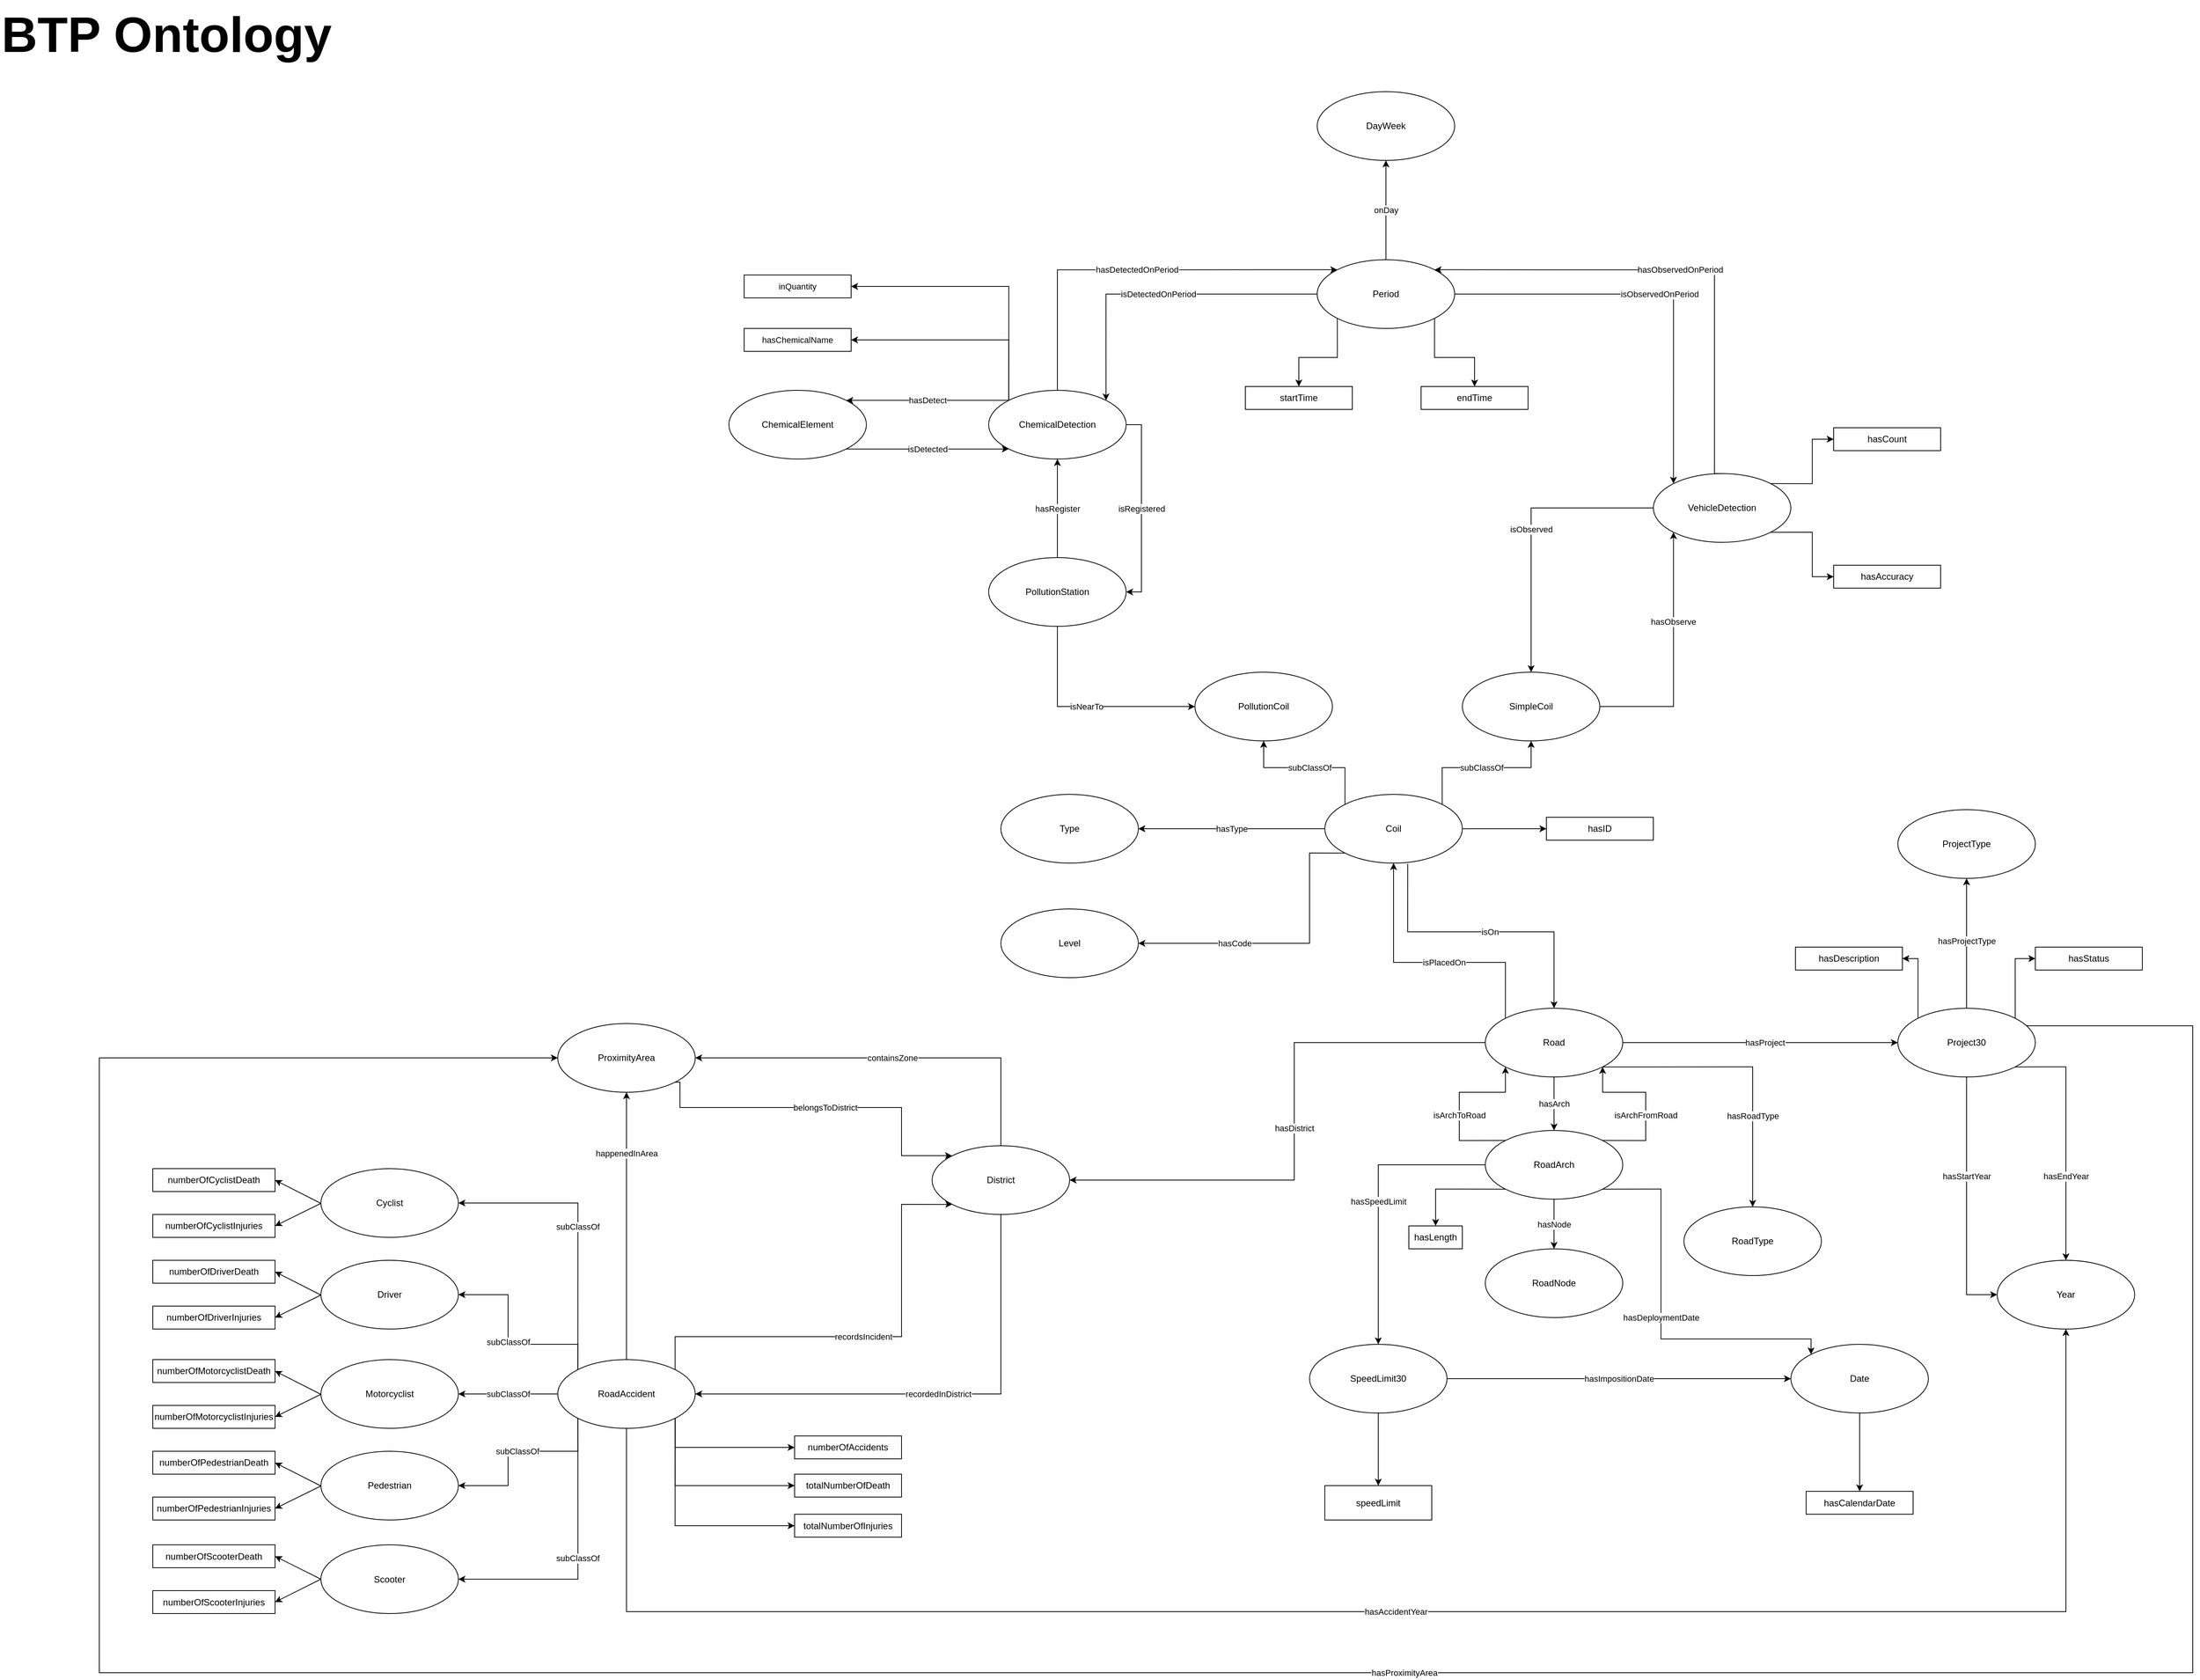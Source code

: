 <mxfile version="24.7.17">
  <diagram id="C5RBs43oDa-KdzZeNtuy" name="Page-1">
    <mxGraphModel dx="2306" dy="1666" grid="1" gridSize="10" guides="1" tooltips="1" connect="1" arrows="1" fold="1" page="1" pageScale="1" pageWidth="827" pageHeight="1169" math="0" shadow="0">
      <root>
        <mxCell id="WIyWlLk6GJQsqaUBKTNV-0" />
        <mxCell id="WIyWlLk6GJQsqaUBKTNV-1" parent="WIyWlLk6GJQsqaUBKTNV-0" />
        <mxCell id="QVhbbQfxDJ9Yx0kp6-2R-3" value="hasArch" style="edgeStyle=orthogonalEdgeStyle;rounded=0;orthogonalLoop=1;jettySize=auto;html=1;" parent="WIyWlLk6GJQsqaUBKTNV-1" source="QVhbbQfxDJ9Yx0kp6-2R-0" target="QVhbbQfxDJ9Yx0kp6-2R-1" edge="1">
          <mxGeometry relative="1" as="geometry" />
        </mxCell>
        <mxCell id="YD-9-609h7HuIPEXH6Xw-1" value="hasDistrict" style="edgeStyle=orthogonalEdgeStyle;rounded=0;orthogonalLoop=1;jettySize=auto;html=1;entryX=1;entryY=0.5;entryDx=0;entryDy=0;" parent="WIyWlLk6GJQsqaUBKTNV-1" source="QVhbbQfxDJ9Yx0kp6-2R-0" target="YD-9-609h7HuIPEXH6Xw-0" edge="1">
          <mxGeometry relative="1" as="geometry">
            <Array as="points">
              <mxPoint x="124" y="265" />
              <mxPoint x="124" y="445" />
            </Array>
          </mxGeometry>
        </mxCell>
        <mxCell id="42lQZNa5xMC4ZWkXNp76-3" value="hasProject" style="edgeStyle=orthogonalEdgeStyle;rounded=0;orthogonalLoop=1;jettySize=auto;html=1;entryX=0;entryY=0.5;entryDx=0;entryDy=0;" parent="WIyWlLk6GJQsqaUBKTNV-1" source="QVhbbQfxDJ9Yx0kp6-2R-0" target="YD-9-609h7HuIPEXH6Xw-2" edge="1">
          <mxGeometry x="0.033" relative="1" as="geometry">
            <Array as="points">
              <mxPoint x="850" y="265" />
              <mxPoint x="850" y="265" />
            </Array>
            <mxPoint as="offset" />
          </mxGeometry>
        </mxCell>
        <mxCell id="QVhbbQfxDJ9Yx0kp6-2R-0" value="Road" style="ellipse;whiteSpace=wrap;html=1;" parent="WIyWlLk6GJQsqaUBKTNV-1" vertex="1">
          <mxGeometry x="374" y="220" width="180" height="90" as="geometry" />
        </mxCell>
        <mxCell id="QVhbbQfxDJ9Yx0kp6-2R-4" value="hasNode" style="edgeStyle=orthogonalEdgeStyle;rounded=0;orthogonalLoop=1;jettySize=auto;html=1;" parent="WIyWlLk6GJQsqaUBKTNV-1" source="QVhbbQfxDJ9Yx0kp6-2R-1" target="QVhbbQfxDJ9Yx0kp6-2R-2" edge="1">
          <mxGeometry relative="1" as="geometry" />
        </mxCell>
        <mxCell id="YD-9-609h7HuIPEXH6Xw-4" value="hasRoadType" style="edgeStyle=orthogonalEdgeStyle;rounded=0;orthogonalLoop=1;jettySize=auto;html=1;exitX=1;exitY=1;exitDx=0;exitDy=0;entryX=0.5;entryY=0;entryDx=0;entryDy=0;" parent="WIyWlLk6GJQsqaUBKTNV-1" source="QVhbbQfxDJ9Yx0kp6-2R-0" target="YD-9-609h7HuIPEXH6Xw-3" edge="1">
          <mxGeometry x="0.367" relative="1" as="geometry">
            <mxPoint y="1" as="offset" />
          </mxGeometry>
        </mxCell>
        <mxCell id="YD-9-609h7HuIPEXH6Xw-35" value="isArchToRoad" style="edgeStyle=orthogonalEdgeStyle;rounded=0;orthogonalLoop=1;jettySize=auto;html=1;exitX=0;exitY=0;exitDx=0;exitDy=0;entryX=0;entryY=1;entryDx=0;entryDy=0;" parent="WIyWlLk6GJQsqaUBKTNV-1" source="QVhbbQfxDJ9Yx0kp6-2R-1" target="QVhbbQfxDJ9Yx0kp6-2R-0" edge="1">
          <mxGeometry x="-0.138" relative="1" as="geometry">
            <Array as="points">
              <mxPoint x="340" y="393" />
              <mxPoint x="340" y="330" />
              <mxPoint x="400" y="330" />
            </Array>
            <mxPoint as="offset" />
          </mxGeometry>
        </mxCell>
        <mxCell id="YD-9-609h7HuIPEXH6Xw-36" value="isArchFromRoad" style="edgeStyle=orthogonalEdgeStyle;rounded=0;orthogonalLoop=1;jettySize=auto;html=1;exitX=1;exitY=0;exitDx=0;exitDy=0;entryX=1;entryY=1;entryDx=0;entryDy=0;" parent="WIyWlLk6GJQsqaUBKTNV-1" source="QVhbbQfxDJ9Yx0kp6-2R-1" target="QVhbbQfxDJ9Yx0kp6-2R-0" edge="1">
          <mxGeometry x="-0.143" relative="1" as="geometry">
            <Array as="points">
              <mxPoint x="584" y="393" />
              <mxPoint x="584" y="330" />
              <mxPoint x="528" y="330" />
            </Array>
            <mxPoint as="offset" />
          </mxGeometry>
        </mxCell>
        <mxCell id="8UH8jQIATSSK5zJPE66o-1" value="hasDeploymentDate" style="edgeStyle=orthogonalEdgeStyle;rounded=0;orthogonalLoop=1;jettySize=auto;html=1;exitX=1;exitY=1;exitDx=0;exitDy=0;entryX=0;entryY=0;entryDx=0;entryDy=0;" parent="WIyWlLk6GJQsqaUBKTNV-1" source="QVhbbQfxDJ9Yx0kp6-2R-1" target="YD-9-609h7HuIPEXH6Xw-22" edge="1">
          <mxGeometry relative="1" as="geometry">
            <Array as="points">
              <mxPoint x="604" y="457" />
              <mxPoint x="604" y="653" />
            </Array>
          </mxGeometry>
        </mxCell>
        <mxCell id="QVhbbQfxDJ9Yx0kp6-2R-1" value="RoadArch" style="ellipse;whiteSpace=wrap;html=1;" parent="WIyWlLk6GJQsqaUBKTNV-1" vertex="1">
          <mxGeometry x="374" y="380" width="180" height="90" as="geometry" />
        </mxCell>
        <mxCell id="QVhbbQfxDJ9Yx0kp6-2R-16" value="" style="edgeStyle=orthogonalEdgeStyle;rounded=0;orthogonalLoop=1;jettySize=auto;html=1;exitX=0;exitY=1;exitDx=0;exitDy=0;entryX=0.5;entryY=0;entryDx=0;entryDy=0;" parent="WIyWlLk6GJQsqaUBKTNV-1" source="QVhbbQfxDJ9Yx0kp6-2R-1" target="QVhbbQfxDJ9Yx0kp6-2R-9" edge="1">
          <mxGeometry relative="1" as="geometry">
            <mxPoint x="264.36" y="440.0" as="sourcePoint" />
          </mxGeometry>
        </mxCell>
        <mxCell id="QVhbbQfxDJ9Yx0kp6-2R-2" value="RoadNode" style="ellipse;whiteSpace=wrap;html=1;" parent="WIyWlLk6GJQsqaUBKTNV-1" vertex="1">
          <mxGeometry x="374" y="535" width="180" height="90" as="geometry" />
        </mxCell>
        <mxCell id="QVhbbQfxDJ9Yx0kp6-2R-9" value="hasLength" style="whiteSpace=wrap;html=1;" parent="WIyWlLk6GJQsqaUBKTNV-1" vertex="1">
          <mxGeometry x="274" y="505.0" width="70" height="30" as="geometry" />
        </mxCell>
        <mxCell id="YD-9-609h7HuIPEXH6Xw-0" value="District" style="ellipse;whiteSpace=wrap;html=1;" parent="WIyWlLk6GJQsqaUBKTNV-1" vertex="1">
          <mxGeometry x="-350" y="400" width="180" height="90" as="geometry" />
        </mxCell>
        <mxCell id="YD-9-609h7HuIPEXH6Xw-11" value="" style="edgeStyle=orthogonalEdgeStyle;rounded=0;orthogonalLoop=1;jettySize=auto;html=1;exitX=0;exitY=0;exitDx=0;exitDy=0;entryX=1;entryY=0.5;entryDx=0;entryDy=0;" parent="WIyWlLk6GJQsqaUBKTNV-1" source="YD-9-609h7HuIPEXH6Xw-2" target="YD-9-609h7HuIPEXH6Xw-10" edge="1">
          <mxGeometry relative="1" as="geometry" />
        </mxCell>
        <mxCell id="YD-9-609h7HuIPEXH6Xw-18" value="hasProximityArea" style="edgeStyle=orthogonalEdgeStyle;rounded=0;orthogonalLoop=1;jettySize=auto;html=1;exitX=1;exitY=0;exitDx=0;exitDy=0;entryX=0;entryY=0.5;entryDx=0;entryDy=0;" parent="WIyWlLk6GJQsqaUBKTNV-1" source="YD-9-609h7HuIPEXH6Xw-2" target="dnGMem7ugePHwDDMQrrP-42" edge="1">
          <mxGeometry x="-0.189" relative="1" as="geometry">
            <mxPoint x="1334" y="320" as="targetPoint" />
            <Array as="points">
              <mxPoint x="1300" y="243" />
              <mxPoint x="1300" y="1090" />
              <mxPoint x="-1440" y="1090" />
              <mxPoint x="-1440" y="285" />
            </Array>
            <mxPoint x="1" as="offset" />
          </mxGeometry>
        </mxCell>
        <mxCell id="YD-9-609h7HuIPEXH6Xw-26" value="hasEndYear" style="edgeStyle=orthogonalEdgeStyle;rounded=0;orthogonalLoop=1;jettySize=auto;html=1;exitX=1;exitY=1;exitDx=0;exitDy=0;entryX=0.5;entryY=0;entryDx=0;entryDy=0;" parent="WIyWlLk6GJQsqaUBKTNV-1" source="YD-9-609h7HuIPEXH6Xw-2" target="42lQZNa5xMC4ZWkXNp76-2" edge="1">
          <mxGeometry x="0.312" relative="1" as="geometry">
            <Array as="points">
              <mxPoint x="1134" y="297" />
            </Array>
            <mxPoint as="offset" />
          </mxGeometry>
        </mxCell>
        <mxCell id="8UH8jQIATSSK5zJPE66o-0" style="edgeStyle=orthogonalEdgeStyle;rounded=0;orthogonalLoop=1;jettySize=auto;html=1;exitX=1;exitY=0;exitDx=0;exitDy=0;entryX=0;entryY=0.5;entryDx=0;entryDy=0;" parent="WIyWlLk6GJQsqaUBKTNV-1" source="YD-9-609h7HuIPEXH6Xw-2" target="YD-9-609h7HuIPEXH6Xw-19" edge="1">
          <mxGeometry relative="1" as="geometry" />
        </mxCell>
        <mxCell id="YD-9-609h7HuIPEXH6Xw-2" value="Project30" style="ellipse;whiteSpace=wrap;html=1;" parent="WIyWlLk6GJQsqaUBKTNV-1" vertex="1">
          <mxGeometry x="914" y="220" width="180" height="90" as="geometry" />
        </mxCell>
        <mxCell id="YD-9-609h7HuIPEXH6Xw-3" value="RoadType" style="ellipse;whiteSpace=wrap;html=1;" parent="WIyWlLk6GJQsqaUBKTNV-1" vertex="1">
          <mxGeometry x="634" y="480" width="180" height="90" as="geometry" />
        </mxCell>
        <mxCell id="YD-9-609h7HuIPEXH6Xw-8" value="ProjectType" style="ellipse;whiteSpace=wrap;html=1;" parent="WIyWlLk6GJQsqaUBKTNV-1" vertex="1">
          <mxGeometry x="914" y="-40" width="180" height="90" as="geometry" />
        </mxCell>
        <mxCell id="YD-9-609h7HuIPEXH6Xw-10" value="hasDescription" style="whiteSpace=wrap;html=1;" parent="WIyWlLk6GJQsqaUBKTNV-1" vertex="1">
          <mxGeometry x="780" y="140" width="140" height="30" as="geometry" />
        </mxCell>
        <mxCell id="YD-9-609h7HuIPEXH6Xw-19" value="hasStatus" style="whiteSpace=wrap;html=1;" parent="WIyWlLk6GJQsqaUBKTNV-1" vertex="1">
          <mxGeometry x="1094" y="140" width="140" height="30" as="geometry" />
        </mxCell>
        <mxCell id="42lQZNa5xMC4ZWkXNp76-1" style="edgeStyle=orthogonalEdgeStyle;rounded=0;orthogonalLoop=1;jettySize=auto;html=1;entryX=0.5;entryY=0;entryDx=0;entryDy=0;" parent="WIyWlLk6GJQsqaUBKTNV-1" source="YD-9-609h7HuIPEXH6Xw-22" target="42lQZNa5xMC4ZWkXNp76-0" edge="1">
          <mxGeometry relative="1" as="geometry" />
        </mxCell>
        <mxCell id="YD-9-609h7HuIPEXH6Xw-22" value="Date" style="ellipse;whiteSpace=wrap;html=1;" parent="WIyWlLk6GJQsqaUBKTNV-1" vertex="1">
          <mxGeometry x="774" y="660" width="180" height="90" as="geometry" />
        </mxCell>
        <mxCell id="YD-9-609h7HuIPEXH6Xw-24" value="hasStartYear" style="edgeStyle=orthogonalEdgeStyle;rounded=0;orthogonalLoop=1;jettySize=auto;html=1;exitX=0.5;exitY=1;exitDx=0;exitDy=0;entryX=0;entryY=0.5;entryDx=0;entryDy=0;" parent="WIyWlLk6GJQsqaUBKTNV-1" source="YD-9-609h7HuIPEXH6Xw-2" target="42lQZNa5xMC4ZWkXNp76-2" edge="1">
          <mxGeometry x="-0.2" relative="1" as="geometry">
            <mxPoint as="offset" />
          </mxGeometry>
        </mxCell>
        <mxCell id="YD-9-609h7HuIPEXH6Xw-43" value="hasImpositionDate" style="edgeStyle=orthogonalEdgeStyle;rounded=0;orthogonalLoop=1;jettySize=auto;html=1;" parent="WIyWlLk6GJQsqaUBKTNV-1" source="YD-9-609h7HuIPEXH6Xw-41" target="YD-9-609h7HuIPEXH6Xw-22" edge="1">
          <mxGeometry relative="1" as="geometry" />
        </mxCell>
        <mxCell id="YD-9-609h7HuIPEXH6Xw-45" value="" style="edgeStyle=orthogonalEdgeStyle;rounded=0;orthogonalLoop=1;jettySize=auto;html=1;" parent="WIyWlLk6GJQsqaUBKTNV-1" source="YD-9-609h7HuIPEXH6Xw-41" target="YD-9-609h7HuIPEXH6Xw-44" edge="1">
          <mxGeometry relative="1" as="geometry" />
        </mxCell>
        <mxCell id="YD-9-609h7HuIPEXH6Xw-41" value="SpeedLimit30" style="ellipse;whiteSpace=wrap;html=1;" parent="WIyWlLk6GJQsqaUBKTNV-1" vertex="1">
          <mxGeometry x="144" y="660" width="180" height="90" as="geometry" />
        </mxCell>
        <mxCell id="YD-9-609h7HuIPEXH6Xw-42" value="hasSpeedLimit" style="edgeStyle=orthogonalEdgeStyle;rounded=0;orthogonalLoop=1;jettySize=auto;html=1;entryX=0.5;entryY=0;entryDx=0;entryDy=0;" parent="WIyWlLk6GJQsqaUBKTNV-1" source="QVhbbQfxDJ9Yx0kp6-2R-1" target="YD-9-609h7HuIPEXH6Xw-41" edge="1">
          <mxGeometry relative="1" as="geometry" />
        </mxCell>
        <mxCell id="YD-9-609h7HuIPEXH6Xw-44" value="speedLimit" style="whiteSpace=wrap;html=1;" parent="WIyWlLk6GJQsqaUBKTNV-1" vertex="1">
          <mxGeometry x="164" y="845" width="140" height="45" as="geometry" />
        </mxCell>
        <mxCell id="42lQZNa5xMC4ZWkXNp76-0" value="hasCalendarDate" style="whiteSpace=wrap;html=1;" parent="WIyWlLk6GJQsqaUBKTNV-1" vertex="1">
          <mxGeometry x="794" y="852.5" width="140" height="30" as="geometry" />
        </mxCell>
        <mxCell id="42lQZNa5xMC4ZWkXNp76-2" value="Year" style="ellipse;whiteSpace=wrap;html=1;" parent="WIyWlLk6GJQsqaUBKTNV-1" vertex="1">
          <mxGeometry x="1044" y="550" width="180" height="90" as="geometry" />
        </mxCell>
        <mxCell id="dnGMem7ugePHwDDMQrrP-1" value="Coil" style="ellipse;whiteSpace=wrap;html=1;" parent="WIyWlLk6GJQsqaUBKTNV-1" vertex="1">
          <mxGeometry x="164" y="-60" width="180" height="90" as="geometry" />
        </mxCell>
        <mxCell id="dnGMem7ugePHwDDMQrrP-3" value="hasID" style="whiteSpace=wrap;html=1;" parent="WIyWlLk6GJQsqaUBKTNV-1" vertex="1">
          <mxGeometry x="454" y="-30" width="140" height="30" as="geometry" />
        </mxCell>
        <mxCell id="dnGMem7ugePHwDDMQrrP-4" value="Level" style="ellipse;whiteSpace=wrap;html=1;" parent="WIyWlLk6GJQsqaUBKTNV-1" vertex="1">
          <mxGeometry x="-260" y="90" width="180" height="90" as="geometry" />
        </mxCell>
        <mxCell id="dnGMem7ugePHwDDMQrrP-5" value="Type" style="ellipse;whiteSpace=wrap;html=1;" parent="WIyWlLk6GJQsqaUBKTNV-1" vertex="1">
          <mxGeometry x="-260" y="-60" width="180" height="90" as="geometry" />
        </mxCell>
        <mxCell id="dnGMem7ugePHwDDMQrrP-6" value="hasCode" style="edgeStyle=orthogonalEdgeStyle;rounded=0;orthogonalLoop=1;jettySize=auto;html=1;exitX=0;exitY=1;exitDx=0;exitDy=0;entryX=1;entryY=0.5;entryDx=0;entryDy=0;" parent="WIyWlLk6GJQsqaUBKTNV-1" source="dnGMem7ugePHwDDMQrrP-1" target="dnGMem7ugePHwDDMQrrP-4" edge="1">
          <mxGeometry x="0.352" relative="1" as="geometry">
            <mxPoint x="424" y="120" as="sourcePoint" />
            <mxPoint x="174" y="210" as="targetPoint" />
            <Array as="points">
              <mxPoint x="144" y="17" />
              <mxPoint x="144" y="135" />
            </Array>
            <mxPoint as="offset" />
          </mxGeometry>
        </mxCell>
        <mxCell id="dnGMem7ugePHwDDMQrrP-7" value="hasType" style="edgeStyle=orthogonalEdgeStyle;rounded=0;orthogonalLoop=1;jettySize=auto;html=1;entryX=1;entryY=0.5;entryDx=0;entryDy=0;exitX=0;exitY=0.5;exitDx=0;exitDy=0;" parent="WIyWlLk6GJQsqaUBKTNV-1" source="dnGMem7ugePHwDDMQrrP-1" target="dnGMem7ugePHwDDMQrrP-5" edge="1">
          <mxGeometry relative="1" as="geometry">
            <mxPoint x="454" y="-140" as="sourcePoint" />
            <mxPoint x="204" y="-50" as="targetPoint" />
          </mxGeometry>
        </mxCell>
        <mxCell id="dnGMem7ugePHwDDMQrrP-10" value="isPlacedOn" style="edgeStyle=orthogonalEdgeStyle;rounded=0;orthogonalLoop=1;jettySize=auto;html=1;exitX=0;exitY=0;exitDx=0;exitDy=0;entryX=0.5;entryY=1;entryDx=0;entryDy=0;" parent="WIyWlLk6GJQsqaUBKTNV-1" source="QVhbbQfxDJ9Yx0kp6-2R-0" target="dnGMem7ugePHwDDMQrrP-1" edge="1">
          <mxGeometry x="-0.122" relative="1" as="geometry">
            <mxPoint x="344" y="160" as="sourcePoint" />
            <mxPoint x="94" y="250" as="targetPoint" />
            <Array as="points">
              <mxPoint x="400" y="160" />
              <mxPoint x="254" y="160" />
            </Array>
            <mxPoint as="offset" />
          </mxGeometry>
        </mxCell>
        <mxCell id="dnGMem7ugePHwDDMQrrP-11" value="isOn" style="edgeStyle=orthogonalEdgeStyle;rounded=0;orthogonalLoop=1;jettySize=auto;html=1;exitX=0.603;exitY=1.011;exitDx=0;exitDy=0;exitPerimeter=0;entryX=0.5;entryY=0;entryDx=0;entryDy=0;" parent="WIyWlLk6GJQsqaUBKTNV-1" source="dnGMem7ugePHwDDMQrrP-1" target="QVhbbQfxDJ9Yx0kp6-2R-0" edge="1">
          <mxGeometry x="0.033" relative="1" as="geometry">
            <mxPoint x="593" y="110" as="sourcePoint" />
            <mxPoint x="374" y="180" as="targetPoint" />
            <Array as="points">
              <mxPoint x="273" y="120" />
              <mxPoint x="464" y="120" />
            </Array>
            <mxPoint as="offset" />
          </mxGeometry>
        </mxCell>
        <mxCell id="dnGMem7ugePHwDDMQrrP-12" value="PollutionCoil" style="ellipse;whiteSpace=wrap;html=1;" parent="WIyWlLk6GJQsqaUBKTNV-1" vertex="1">
          <mxGeometry x="-6" y="-220" width="180" height="90" as="geometry" />
        </mxCell>
        <mxCell id="dnGMem7ugePHwDDMQrrP-13" value="SimpleCoil" style="ellipse;whiteSpace=wrap;html=1;" parent="WIyWlLk6GJQsqaUBKTNV-1" vertex="1">
          <mxGeometry x="344" y="-220" width="180" height="90" as="geometry" />
        </mxCell>
        <mxCell id="dnGMem7ugePHwDDMQrrP-14" value="PollutionStation" style="ellipse;whiteSpace=wrap;html=1;" parent="WIyWlLk6GJQsqaUBKTNV-1" vertex="1">
          <mxGeometry x="-276" y="-370" width="180" height="90" as="geometry" />
        </mxCell>
        <mxCell id="dnGMem7ugePHwDDMQrrP-15" value="VehicleDetection" style="ellipse;whiteSpace=wrap;html=1;" parent="WIyWlLk6GJQsqaUBKTNV-1" vertex="1">
          <mxGeometry x="594" y="-480" width="180" height="90" as="geometry" />
        </mxCell>
        <mxCell id="dnGMem7ugePHwDDMQrrP-16" value="Period" style="ellipse;whiteSpace=wrap;html=1;" parent="WIyWlLk6GJQsqaUBKTNV-1" vertex="1">
          <mxGeometry x="154" y="-760" width="180" height="90" as="geometry" />
        </mxCell>
        <mxCell id="dnGMem7ugePHwDDMQrrP-17" value="ChemicalDetection" style="ellipse;whiteSpace=wrap;html=1;" parent="WIyWlLk6GJQsqaUBKTNV-1" vertex="1">
          <mxGeometry x="-276" y="-589" width="180" height="90" as="geometry" />
        </mxCell>
        <mxCell id="dnGMem7ugePHwDDMQrrP-18" value="subClassOf" style="edgeStyle=orthogonalEdgeStyle;rounded=0;orthogonalLoop=1;jettySize=auto;html=1;exitX=0;exitY=0;exitDx=0;exitDy=0;entryX=0.5;entryY=1;entryDx=0;entryDy=0;" parent="WIyWlLk6GJQsqaUBKTNV-1" source="dnGMem7ugePHwDDMQrrP-1" target="dnGMem7ugePHwDDMQrrP-12" edge="1">
          <mxGeometry relative="1" as="geometry">
            <mxPoint x="107" y="23" as="sourcePoint" />
            <mxPoint x="-39" y="-180" as="targetPoint" />
          </mxGeometry>
        </mxCell>
        <mxCell id="dnGMem7ugePHwDDMQrrP-19" value="subClassOf" style="edgeStyle=orthogonalEdgeStyle;rounded=0;orthogonalLoop=1;jettySize=auto;html=1;exitX=1;exitY=0;exitDx=0;exitDy=0;entryX=0.5;entryY=1;entryDx=0;entryDy=0;" parent="WIyWlLk6GJQsqaUBKTNV-1" source="dnGMem7ugePHwDDMQrrP-1" target="dnGMem7ugePHwDDMQrrP-13" edge="1">
          <mxGeometry relative="1" as="geometry">
            <mxPoint x="344" y="-117" as="sourcePoint" />
            <mxPoint x="238" y="-200" as="targetPoint" />
          </mxGeometry>
        </mxCell>
        <mxCell id="dnGMem7ugePHwDDMQrrP-20" value="isNearTo" style="edgeStyle=orthogonalEdgeStyle;rounded=0;orthogonalLoop=1;jettySize=auto;html=1;exitX=0.5;exitY=1;exitDx=0;exitDy=0;entryX=0;entryY=0.5;entryDx=0;entryDy=0;" parent="WIyWlLk6GJQsqaUBKTNV-1" source="dnGMem7ugePHwDDMQrrP-14" target="dnGMem7ugePHwDDMQrrP-12" edge="1">
          <mxGeometry relative="1" as="geometry">
            <mxPoint x="-110" y="-147" as="sourcePoint" />
            <mxPoint x="-216" y="-230" as="targetPoint" />
          </mxGeometry>
        </mxCell>
        <mxCell id="dnGMem7ugePHwDDMQrrP-21" value="hasRegister" style="edgeStyle=orthogonalEdgeStyle;rounded=0;orthogonalLoop=1;jettySize=auto;html=1;exitX=0.5;exitY=0;exitDx=0;exitDy=0;entryX=0.5;entryY=1;entryDx=0;entryDy=0;" parent="WIyWlLk6GJQsqaUBKTNV-1" source="dnGMem7ugePHwDDMQrrP-14" target="dnGMem7ugePHwDDMQrrP-17" edge="1">
          <mxGeometry relative="1" as="geometry">
            <mxPoint x="40" y="-390.48" as="sourcePoint" />
            <mxPoint x="-66" y="-473.48" as="targetPoint" />
          </mxGeometry>
        </mxCell>
        <mxCell id="dnGMem7ugePHwDDMQrrP-22" value="isRegistered" style="edgeStyle=orthogonalEdgeStyle;rounded=0;orthogonalLoop=1;jettySize=auto;html=1;exitX=1;exitY=0.5;exitDx=0;exitDy=0;entryX=1;entryY=0.5;entryDx=0;entryDy=0;" parent="WIyWlLk6GJQsqaUBKTNV-1" source="dnGMem7ugePHwDDMQrrP-17" target="dnGMem7ugePHwDDMQrrP-14" edge="1">
          <mxGeometry relative="1" as="geometry">
            <mxPoint x="50" y="-416" as="sourcePoint" />
            <mxPoint x="-56" y="-499" as="targetPoint" />
          </mxGeometry>
        </mxCell>
        <mxCell id="dnGMem7ugePHwDDMQrrP-23" value="ChemicalElement" style="ellipse;whiteSpace=wrap;html=1;" parent="WIyWlLk6GJQsqaUBKTNV-1" vertex="1">
          <mxGeometry x="-616" y="-589" width="180" height="90" as="geometry" />
        </mxCell>
        <mxCell id="dnGMem7ugePHwDDMQrrP-24" value="DayWeek" style="ellipse;whiteSpace=wrap;html=1;" parent="WIyWlLk6GJQsqaUBKTNV-1" vertex="1">
          <mxGeometry x="154" y="-980" width="180" height="90" as="geometry" />
        </mxCell>
        <mxCell id="dnGMem7ugePHwDDMQrrP-25" value="onDay" style="edgeStyle=orthogonalEdgeStyle;rounded=0;orthogonalLoop=1;jettySize=auto;html=1;exitX=0.5;exitY=0;exitDx=0;exitDy=0;entryX=0.5;entryY=1;entryDx=0;entryDy=0;" parent="WIyWlLk6GJQsqaUBKTNV-1" source="dnGMem7ugePHwDDMQrrP-16" target="dnGMem7ugePHwDDMQrrP-24" edge="1">
          <mxGeometry relative="1" as="geometry">
            <mxPoint x="434" y="-810" as="sourcePoint" />
            <mxPoint x="434" y="-965" as="targetPoint" />
          </mxGeometry>
        </mxCell>
        <mxCell id="dnGMem7ugePHwDDMQrrP-26" value="hasDetect" style="edgeStyle=orthogonalEdgeStyle;rounded=0;orthogonalLoop=1;jettySize=auto;html=1;exitX=0;exitY=0;exitDx=0;exitDy=0;entryX=1;entryY=0;entryDx=0;entryDy=0;" parent="WIyWlLk6GJQsqaUBKTNV-1" source="dnGMem7ugePHwDDMQrrP-17" target="dnGMem7ugePHwDDMQrrP-23" edge="1">
          <mxGeometry relative="1" as="geometry">
            <mxPoint x="-216" y="-710" as="sourcePoint" />
            <mxPoint x="-216" y="-865" as="targetPoint" />
          </mxGeometry>
        </mxCell>
        <mxCell id="dnGMem7ugePHwDDMQrrP-27" value="isDetected" style="edgeStyle=orthogonalEdgeStyle;rounded=0;orthogonalLoop=1;jettySize=auto;html=1;exitX=1;exitY=1;exitDx=0;exitDy=0;entryX=0;entryY=1;entryDx=0;entryDy=0;" parent="WIyWlLk6GJQsqaUBKTNV-1" source="dnGMem7ugePHwDDMQrrP-23" target="dnGMem7ugePHwDDMQrrP-17" edge="1">
          <mxGeometry relative="1" as="geometry">
            <mxPoint x="-356" y="-480" as="sourcePoint" />
            <mxPoint x="-356" y="-635" as="targetPoint" />
          </mxGeometry>
        </mxCell>
        <mxCell id="dnGMem7ugePHwDDMQrrP-28" value="hasDetectedOnPeriod" style="edgeStyle=orthogonalEdgeStyle;rounded=0;orthogonalLoop=1;jettySize=auto;html=1;exitX=0.5;exitY=0;exitDx=0;exitDy=0;entryX=0;entryY=0;entryDx=0;entryDy=0;" parent="WIyWlLk6GJQsqaUBKTNV-1" source="dnGMem7ugePHwDDMQrrP-17" target="dnGMem7ugePHwDDMQrrP-16" edge="1">
          <mxGeometry relative="1" as="geometry">
            <mxPoint x="-66" y="-625" as="sourcePoint" />
            <mxPoint x="-66" y="-780" as="targetPoint" />
            <Array as="points">
              <mxPoint x="-186" y="-747" />
            </Array>
          </mxGeometry>
        </mxCell>
        <mxCell id="dnGMem7ugePHwDDMQrrP-29" value="isDetectedOnPeriod" style="edgeStyle=orthogonalEdgeStyle;rounded=0;orthogonalLoop=1;jettySize=auto;html=1;exitX=0;exitY=0.5;exitDx=0;exitDy=0;entryX=1;entryY=0;entryDx=0;entryDy=0;" parent="WIyWlLk6GJQsqaUBKTNV-1" source="dnGMem7ugePHwDDMQrrP-16" target="dnGMem7ugePHwDDMQrrP-17" edge="1">
          <mxGeometry relative="1" as="geometry">
            <mxPoint x="-6" y="-660" as="sourcePoint" />
            <mxPoint x="-6" y="-815" as="targetPoint" />
          </mxGeometry>
        </mxCell>
        <mxCell id="dnGMem7ugePHwDDMQrrP-30" value="hasObservedOnPeriod" style="edgeStyle=orthogonalEdgeStyle;rounded=0;orthogonalLoop=1;jettySize=auto;html=1;exitX=0.5;exitY=0;exitDx=0;exitDy=0;entryX=1;entryY=0;entryDx=0;entryDy=0;" parent="WIyWlLk6GJQsqaUBKTNV-1" source="dnGMem7ugePHwDDMQrrP-15" target="dnGMem7ugePHwDDMQrrP-16" edge="1">
          <mxGeometry relative="1" as="geometry">
            <mxPoint x="674" y="-525" as="sourcePoint" />
            <mxPoint x="674" y="-680" as="targetPoint" />
            <Array as="points">
              <mxPoint x="674" y="-747" />
            </Array>
          </mxGeometry>
        </mxCell>
        <mxCell id="dnGMem7ugePHwDDMQrrP-31" value="isObservedOnPeriod" style="edgeStyle=orthogonalEdgeStyle;rounded=0;orthogonalLoop=1;jettySize=auto;html=1;exitX=1;exitY=0.5;exitDx=0;exitDy=0;entryX=0;entryY=0;entryDx=0;entryDy=0;" parent="WIyWlLk6GJQsqaUBKTNV-1" source="dnGMem7ugePHwDDMQrrP-16" target="dnGMem7ugePHwDDMQrrP-15" edge="1">
          <mxGeometry relative="1" as="geometry">
            <mxPoint x="474" y="-600" as="sourcePoint" />
            <mxPoint x="474" y="-755" as="targetPoint" />
          </mxGeometry>
        </mxCell>
        <mxCell id="dnGMem7ugePHwDDMQrrP-32" value="hasObserve" style="edgeStyle=orthogonalEdgeStyle;rounded=0;orthogonalLoop=1;jettySize=auto;html=1;exitX=1;exitY=0.5;exitDx=0;exitDy=0;entryX=0;entryY=1;entryDx=0;entryDy=0;" parent="WIyWlLk6GJQsqaUBKTNV-1" source="dnGMem7ugePHwDDMQrrP-13" target="dnGMem7ugePHwDDMQrrP-15" edge="1">
          <mxGeometry x="0.279" relative="1" as="geometry">
            <mxPoint x="534" y="-280" as="sourcePoint" />
            <mxPoint x="534" y="-435" as="targetPoint" />
            <mxPoint as="offset" />
          </mxGeometry>
        </mxCell>
        <mxCell id="dnGMem7ugePHwDDMQrrP-33" value="isObserved" style="edgeStyle=orthogonalEdgeStyle;rounded=0;orthogonalLoop=1;jettySize=auto;html=1;exitX=0;exitY=0.5;exitDx=0;exitDy=0;entryX=0.5;entryY=0;entryDx=0;entryDy=0;" parent="WIyWlLk6GJQsqaUBKTNV-1" source="dnGMem7ugePHwDDMQrrP-15" target="dnGMem7ugePHwDDMQrrP-13" edge="1">
          <mxGeometry relative="1" as="geometry">
            <mxPoint x="484" y="-370" as="sourcePoint" />
            <mxPoint x="484" y="-525" as="targetPoint" />
          </mxGeometry>
        </mxCell>
        <mxCell id="dnGMem7ugePHwDDMQrrP-34" value="hasAccuracy" style="whiteSpace=wrap;html=1;" parent="WIyWlLk6GJQsqaUBKTNV-1" vertex="1">
          <mxGeometry x="830" y="-360" width="140" height="30" as="geometry" />
        </mxCell>
        <mxCell id="dnGMem7ugePHwDDMQrrP-35" value="hasCount" style="whiteSpace=wrap;html=1;" parent="WIyWlLk6GJQsqaUBKTNV-1" vertex="1">
          <mxGeometry x="830" y="-540" width="140" height="30" as="geometry" />
        </mxCell>
        <mxCell id="dnGMem7ugePHwDDMQrrP-38" value="startTime" style="whiteSpace=wrap;html=1;" parent="WIyWlLk6GJQsqaUBKTNV-1" vertex="1">
          <mxGeometry x="60" y="-594" width="140" height="30" as="geometry" />
        </mxCell>
        <mxCell id="dnGMem7ugePHwDDMQrrP-39" value="endTime" style="whiteSpace=wrap;html=1;" parent="WIyWlLk6GJQsqaUBKTNV-1" vertex="1">
          <mxGeometry x="290" y="-594" width="140" height="30" as="geometry" />
        </mxCell>
        <mxCell id="dnGMem7ugePHwDDMQrrP-42" value="ProximityArea" style="ellipse;whiteSpace=wrap;html=1;" parent="WIyWlLk6GJQsqaUBKTNV-1" vertex="1">
          <mxGeometry x="-840" y="240" width="180" height="90" as="geometry" />
        </mxCell>
        <mxCell id="dnGMem7ugePHwDDMQrrP-43" value="RoadAccident" style="ellipse;whiteSpace=wrap;html=1;" parent="WIyWlLk6GJQsqaUBKTNV-1" vertex="1">
          <mxGeometry x="-840" y="680" width="180" height="90" as="geometry" />
        </mxCell>
        <mxCell id="dnGMem7ugePHwDDMQrrP-44" value="Driver" style="ellipse;whiteSpace=wrap;html=1;" parent="WIyWlLk6GJQsqaUBKTNV-1" vertex="1">
          <mxGeometry x="-1150" y="550" width="180" height="90" as="geometry" />
        </mxCell>
        <mxCell id="dnGMem7ugePHwDDMQrrP-45" value="Motorcyclist" style="ellipse;whiteSpace=wrap;html=1;" parent="WIyWlLk6GJQsqaUBKTNV-1" vertex="1">
          <mxGeometry x="-1150" y="680" width="180" height="90" as="geometry" />
        </mxCell>
        <mxCell id="dnGMem7ugePHwDDMQrrP-46" value="Pedestrian" style="ellipse;whiteSpace=wrap;html=1;" parent="WIyWlLk6GJQsqaUBKTNV-1" vertex="1">
          <mxGeometry x="-1150" y="800" width="180" height="90" as="geometry" />
        </mxCell>
        <mxCell id="dnGMem7ugePHwDDMQrrP-47" value="Scooter" style="ellipse;whiteSpace=wrap;html=1;" parent="WIyWlLk6GJQsqaUBKTNV-1" vertex="1">
          <mxGeometry x="-1150" y="922.5" width="180" height="90" as="geometry" />
        </mxCell>
        <mxCell id="dnGMem7ugePHwDDMQrrP-48" value="Cyclist" style="ellipse;whiteSpace=wrap;html=1;" parent="WIyWlLk6GJQsqaUBKTNV-1" vertex="1">
          <mxGeometry x="-1150" y="430" width="180" height="90" as="geometry" />
        </mxCell>
        <mxCell id="SAhxeZTdPmEhW_cUlzkI-0" value="subClassOf" style="edgeStyle=orthogonalEdgeStyle;rounded=0;orthogonalLoop=1;jettySize=auto;html=1;exitX=0;exitY=0;exitDx=0;exitDy=0;entryX=1;entryY=0.5;entryDx=0;entryDy=0;" parent="WIyWlLk6GJQsqaUBKTNV-1" source="dnGMem7ugePHwDDMQrrP-43" target="dnGMem7ugePHwDDMQrrP-48" edge="1">
          <mxGeometry relative="1" as="geometry">
            <mxPoint x="-830" y="530" as="sourcePoint" />
            <mxPoint x="-936" y="447" as="targetPoint" />
            <Array as="points">
              <mxPoint x="-814" y="475" />
            </Array>
          </mxGeometry>
        </mxCell>
        <mxCell id="SAhxeZTdPmEhW_cUlzkI-1" value="subClassOf" style="edgeStyle=orthogonalEdgeStyle;rounded=0;orthogonalLoop=1;jettySize=auto;html=1;exitX=0;exitY=0;exitDx=0;exitDy=0;entryX=1;entryY=0.5;entryDx=0;entryDy=0;" parent="WIyWlLk6GJQsqaUBKTNV-1" source="dnGMem7ugePHwDDMQrrP-43" target="dnGMem7ugePHwDDMQrrP-44" edge="1">
          <mxGeometry relative="1" as="geometry">
            <mxPoint x="-880" y="680" as="sourcePoint" />
            <mxPoint x="-986" y="597" as="targetPoint" />
            <Array as="points">
              <mxPoint x="-814" y="660" />
              <mxPoint x="-905" y="660" />
              <mxPoint x="-905" y="595" />
            </Array>
          </mxGeometry>
        </mxCell>
        <mxCell id="SAhxeZTdPmEhW_cUlzkI-2" value="subClassOf" style="edgeStyle=orthogonalEdgeStyle;rounded=0;orthogonalLoop=1;jettySize=auto;html=1;exitX=0;exitY=0.5;exitDx=0;exitDy=0;entryX=1;entryY=0.5;entryDx=0;entryDy=0;" parent="WIyWlLk6GJQsqaUBKTNV-1" source="dnGMem7ugePHwDDMQrrP-43" target="dnGMem7ugePHwDDMQrrP-45" edge="1">
          <mxGeometry relative="1" as="geometry">
            <mxPoint x="-840" y="830" as="sourcePoint" />
            <mxPoint x="-946" y="747" as="targetPoint" />
          </mxGeometry>
        </mxCell>
        <mxCell id="SAhxeZTdPmEhW_cUlzkI-3" value="subClassOf" style="edgeStyle=orthogonalEdgeStyle;rounded=0;orthogonalLoop=1;jettySize=auto;html=1;exitX=0;exitY=1;exitDx=0;exitDy=0;entryX=1;entryY=0.5;entryDx=0;entryDy=0;" parent="WIyWlLk6GJQsqaUBKTNV-1" source="dnGMem7ugePHwDDMQrrP-43" target="dnGMem7ugePHwDDMQrrP-46" edge="1">
          <mxGeometry relative="1" as="geometry">
            <mxPoint x="-820" y="840" as="sourcePoint" />
            <mxPoint x="-926" y="757" as="targetPoint" />
            <Array as="points">
              <mxPoint x="-814" y="800" />
              <mxPoint x="-905" y="800" />
              <mxPoint x="-905" y="845" />
            </Array>
          </mxGeometry>
        </mxCell>
        <mxCell id="SAhxeZTdPmEhW_cUlzkI-4" value="subClassOf" style="edgeStyle=orthogonalEdgeStyle;rounded=0;orthogonalLoop=1;jettySize=auto;html=1;exitX=0;exitY=1;exitDx=0;exitDy=0;entryX=1;entryY=0.5;entryDx=0;entryDy=0;" parent="WIyWlLk6GJQsqaUBKTNV-1" source="dnGMem7ugePHwDDMQrrP-43" target="dnGMem7ugePHwDDMQrrP-47" edge="1">
          <mxGeometry relative="1" as="geometry">
            <mxPoint x="-860" y="930" as="sourcePoint" />
            <mxPoint x="-966" y="847" as="targetPoint" />
            <Array as="points">
              <mxPoint x="-814" y="968" />
            </Array>
          </mxGeometry>
        </mxCell>
        <mxCell id="SAhxeZTdPmEhW_cUlzkI-5" value="recordedInDistrict" style="edgeStyle=orthogonalEdgeStyle;rounded=0;orthogonalLoop=1;jettySize=auto;html=1;exitX=0.5;exitY=1;exitDx=0;exitDy=0;entryX=1;entryY=0.5;entryDx=0;entryDy=0;" parent="WIyWlLk6GJQsqaUBKTNV-1" source="YD-9-609h7HuIPEXH6Xw-0" target="dnGMem7ugePHwDDMQrrP-43" edge="1">
          <mxGeometry relative="1" as="geometry">
            <mxPoint x="-470" y="660" as="sourcePoint" />
            <mxPoint x="-576" y="577" as="targetPoint" />
          </mxGeometry>
        </mxCell>
        <mxCell id="SAhxeZTdPmEhW_cUlzkI-6" value="recordsIncident" style="edgeStyle=orthogonalEdgeStyle;rounded=0;orthogonalLoop=1;jettySize=auto;html=1;exitX=1;exitY=0;exitDx=0;exitDy=0;entryX=0;entryY=1;entryDx=0;entryDy=0;" parent="WIyWlLk6GJQsqaUBKTNV-1" source="dnGMem7ugePHwDDMQrrP-43" target="YD-9-609h7HuIPEXH6Xw-0" edge="1">
          <mxGeometry relative="1" as="geometry">
            <mxPoint x="-420" y="590" as="sourcePoint" />
            <mxPoint x="-450" y="460" as="targetPoint" />
            <Array as="points">
              <mxPoint x="-686" y="650" />
              <mxPoint x="-390" y="650" />
              <mxPoint x="-390" y="477" />
            </Array>
          </mxGeometry>
        </mxCell>
        <mxCell id="SAhxeZTdPmEhW_cUlzkI-7" value="happenedInArea" style="edgeStyle=orthogonalEdgeStyle;rounded=0;orthogonalLoop=1;jettySize=auto;html=1;exitX=0.5;exitY=0;exitDx=0;exitDy=0;entryX=0.5;entryY=1;entryDx=0;entryDy=0;" parent="WIyWlLk6GJQsqaUBKTNV-1" source="dnGMem7ugePHwDDMQrrP-43" target="dnGMem7ugePHwDDMQrrP-42" edge="1">
          <mxGeometry x="0.543" relative="1" as="geometry">
            <mxPoint x="-630" y="460" as="sourcePoint" />
            <mxPoint x="-736" y="377" as="targetPoint" />
            <mxPoint as="offset" />
          </mxGeometry>
        </mxCell>
        <mxCell id="SAhxeZTdPmEhW_cUlzkI-8" value="belongsToDistrict" style="edgeStyle=orthogonalEdgeStyle;rounded=0;orthogonalLoop=1;jettySize=auto;html=1;exitX=1;exitY=1;exitDx=0;exitDy=0;" parent="WIyWlLk6GJQsqaUBKTNV-1" source="dnGMem7ugePHwDDMQrrP-42" edge="1">
          <mxGeometry relative="1" as="geometry">
            <mxPoint x="-520" y="370" as="sourcePoint" />
            <mxPoint x="-324" y="413" as="targetPoint" />
            <Array as="points">
              <mxPoint x="-680" y="317" />
              <mxPoint x="-680" y="350" />
              <mxPoint x="-390" y="350" />
              <mxPoint x="-390" y="413" />
            </Array>
          </mxGeometry>
        </mxCell>
        <mxCell id="SAhxeZTdPmEhW_cUlzkI-9" value="containsZone" style="edgeStyle=orthogonalEdgeStyle;rounded=0;orthogonalLoop=1;jettySize=auto;html=1;exitX=0.5;exitY=0;exitDx=0;exitDy=0;entryX=1;entryY=0.5;entryDx=0;entryDy=0;" parent="WIyWlLk6GJQsqaUBKTNV-1" source="YD-9-609h7HuIPEXH6Xw-0" target="dnGMem7ugePHwDDMQrrP-42" edge="1">
          <mxGeometry relative="1" as="geometry">
            <mxPoint x="-390" y="260" as="sourcePoint" />
            <mxPoint x="-496" y="177" as="targetPoint" />
          </mxGeometry>
        </mxCell>
        <mxCell id="SAhxeZTdPmEhW_cUlzkI-10" value="hasAccidentYear" style="edgeStyle=orthogonalEdgeStyle;rounded=0;orthogonalLoop=1;jettySize=auto;html=1;exitX=0.5;exitY=1;exitDx=0;exitDy=0;entryX=0.5;entryY=1;entryDx=0;entryDy=0;" parent="WIyWlLk6GJQsqaUBKTNV-1" source="dnGMem7ugePHwDDMQrrP-43" target="42lQZNa5xMC4ZWkXNp76-2" edge="1">
          <mxGeometry relative="1" as="geometry">
            <mxPoint x="1214" y="990" as="sourcePoint" />
            <mxPoint x="1108" y="907" as="targetPoint" />
            <Array as="points">
              <mxPoint x="-750" y="1010" />
              <mxPoint x="1134" y="1010" />
            </Array>
          </mxGeometry>
        </mxCell>
        <mxCell id="SAhxeZTdPmEhW_cUlzkI-12" value="&lt;span style=&quot;font-size: 11px; text-wrap: nowrap; background-color: rgb(255, 255, 255);&quot;&gt;hasChemicalName&lt;/span&gt;" style="whiteSpace=wrap;html=1;" parent="WIyWlLk6GJQsqaUBKTNV-1" vertex="1">
          <mxGeometry x="-596" y="-670" width="140" height="30" as="geometry" />
        </mxCell>
        <mxCell id="SAhxeZTdPmEhW_cUlzkI-13" value="&lt;span style=&quot;font-size: 11px; text-wrap: nowrap; background-color: rgb(255, 255, 255);&quot;&gt;inQuantity&lt;/span&gt;" style="whiteSpace=wrap;html=1;" parent="WIyWlLk6GJQsqaUBKTNV-1" vertex="1">
          <mxGeometry x="-596" y="-740" width="140" height="30" as="geometry" />
        </mxCell>
        <mxCell id="SAhxeZTdPmEhW_cUlzkI-20" value="numberOfAccidents" style="whiteSpace=wrap;html=1;" parent="WIyWlLk6GJQsqaUBKTNV-1" vertex="1">
          <mxGeometry x="-530" y="780" width="140" height="30" as="geometry" />
        </mxCell>
        <mxCell id="SAhxeZTdPmEhW_cUlzkI-21" value="totalNumberOfDeath" style="whiteSpace=wrap;html=1;" parent="WIyWlLk6GJQsqaUBKTNV-1" vertex="1">
          <mxGeometry x="-530" y="830" width="140" height="30" as="geometry" />
        </mxCell>
        <mxCell id="SAhxeZTdPmEhW_cUlzkI-22" value="totalNumberOfInjuries" style="whiteSpace=wrap;html=1;" parent="WIyWlLk6GJQsqaUBKTNV-1" vertex="1">
          <mxGeometry x="-530" y="882.5" width="140" height="30" as="geometry" />
        </mxCell>
        <mxCell id="SAhxeZTdPmEhW_cUlzkI-23" value="" style="edgeStyle=orthogonalEdgeStyle;rounded=0;orthogonalLoop=1;jettySize=auto;html=1;exitX=1;exitY=0.5;exitDx=0;exitDy=0;entryX=0;entryY=0.5;entryDx=0;entryDy=0;" parent="WIyWlLk6GJQsqaUBKTNV-1" source="dnGMem7ugePHwDDMQrrP-1" target="dnGMem7ugePHwDDMQrrP-3" edge="1">
          <mxGeometry relative="1" as="geometry">
            <mxPoint x="510" y="40" as="sourcePoint" />
            <mxPoint x="360" y="100" as="targetPoint" />
          </mxGeometry>
        </mxCell>
        <mxCell id="SAhxeZTdPmEhW_cUlzkI-26" value="" style="edgeStyle=orthogonalEdgeStyle;rounded=0;orthogonalLoop=1;jettySize=auto;html=1;exitX=0;exitY=0;exitDx=0;exitDy=0;entryX=1;entryY=0.5;entryDx=0;entryDy=0;" parent="WIyWlLk6GJQsqaUBKTNV-1" source="dnGMem7ugePHwDDMQrrP-17" target="SAhxeZTdPmEhW_cUlzkI-13" edge="1">
          <mxGeometry relative="1" as="geometry">
            <mxPoint x="-300" y="-730" as="sourcePoint" />
            <mxPoint x="-190" y="-730" as="targetPoint" />
            <Array as="points">
              <mxPoint x="-250" y="-725" />
            </Array>
          </mxGeometry>
        </mxCell>
        <mxCell id="SAhxeZTdPmEhW_cUlzkI-27" value="" style="edgeStyle=orthogonalEdgeStyle;rounded=0;orthogonalLoop=1;jettySize=auto;html=1;exitX=0;exitY=0;exitDx=0;exitDy=0;entryX=1;entryY=0.5;entryDx=0;entryDy=0;" parent="WIyWlLk6GJQsqaUBKTNV-1" source="dnGMem7ugePHwDDMQrrP-17" target="SAhxeZTdPmEhW_cUlzkI-12" edge="1">
          <mxGeometry relative="1" as="geometry">
            <mxPoint x="-340" y="-660" as="sourcePoint" />
            <mxPoint x="-230" y="-660" as="targetPoint" />
            <Array as="points">
              <mxPoint x="-250" y="-655" />
            </Array>
          </mxGeometry>
        </mxCell>
        <mxCell id="SAhxeZTdPmEhW_cUlzkI-28" value="" style="edgeStyle=orthogonalEdgeStyle;rounded=0;orthogonalLoop=1;jettySize=auto;html=1;exitX=1;exitY=1;exitDx=0;exitDy=0;entryX=0;entryY=0.5;entryDx=0;entryDy=0;" parent="WIyWlLk6GJQsqaUBKTNV-1" source="dnGMem7ugePHwDDMQrrP-43" target="SAhxeZTdPmEhW_cUlzkI-22" edge="1">
          <mxGeometry relative="1" as="geometry">
            <mxPoint x="-630" y="840" as="sourcePoint" />
            <mxPoint x="-520" y="840" as="targetPoint" />
            <Array as="points">
              <mxPoint x="-686" y="897" />
            </Array>
          </mxGeometry>
        </mxCell>
        <mxCell id="SAhxeZTdPmEhW_cUlzkI-29" value="" style="edgeStyle=orthogonalEdgeStyle;rounded=0;orthogonalLoop=1;jettySize=auto;html=1;exitX=1;exitY=1;exitDx=0;exitDy=0;entryX=0;entryY=0.5;entryDx=0;entryDy=0;" parent="WIyWlLk6GJQsqaUBKTNV-1" source="dnGMem7ugePHwDDMQrrP-43" target="SAhxeZTdPmEhW_cUlzkI-21" edge="1">
          <mxGeometry relative="1" as="geometry">
            <mxPoint x="-620" y="840" as="sourcePoint" />
            <mxPoint x="-510" y="840" as="targetPoint" />
            <Array as="points">
              <mxPoint x="-686" y="845" />
            </Array>
          </mxGeometry>
        </mxCell>
        <mxCell id="SAhxeZTdPmEhW_cUlzkI-30" value="" style="edgeStyle=orthogonalEdgeStyle;rounded=0;orthogonalLoop=1;jettySize=auto;html=1;exitX=1;exitY=1;exitDx=0;exitDy=0;entryX=0;entryY=0.5;entryDx=0;entryDy=0;" parent="WIyWlLk6GJQsqaUBKTNV-1" source="dnGMem7ugePHwDDMQrrP-43" target="SAhxeZTdPmEhW_cUlzkI-20" edge="1">
          <mxGeometry relative="1" as="geometry">
            <mxPoint x="-600" y="800" as="sourcePoint" />
            <mxPoint x="-490" y="800" as="targetPoint" />
            <Array as="points">
              <mxPoint x="-686" y="795" />
            </Array>
          </mxGeometry>
        </mxCell>
        <mxCell id="SAhxeZTdPmEhW_cUlzkI-31" value="" style="edgeStyle=orthogonalEdgeStyle;rounded=0;orthogonalLoop=1;jettySize=auto;html=1;exitX=1;exitY=0;exitDx=0;exitDy=0;entryX=0;entryY=0.5;entryDx=0;entryDy=0;" parent="WIyWlLk6GJQsqaUBKTNV-1" source="dnGMem7ugePHwDDMQrrP-15" target="dnGMem7ugePHwDDMQrrP-35" edge="1">
          <mxGeometry relative="1" as="geometry">
            <mxPoint x="850" y="-470" as="sourcePoint" />
            <mxPoint x="960" y="-470" as="targetPoint" />
          </mxGeometry>
        </mxCell>
        <mxCell id="SAhxeZTdPmEhW_cUlzkI-32" value="" style="edgeStyle=orthogonalEdgeStyle;rounded=0;orthogonalLoop=1;jettySize=auto;html=1;exitX=1;exitY=1;exitDx=0;exitDy=0;entryX=0;entryY=0.5;entryDx=0;entryDy=0;" parent="WIyWlLk6GJQsqaUBKTNV-1" source="dnGMem7ugePHwDDMQrrP-15" target="dnGMem7ugePHwDDMQrrP-34" edge="1">
          <mxGeometry relative="1" as="geometry">
            <mxPoint x="750" y="-340" as="sourcePoint" />
            <mxPoint x="860" y="-340" as="targetPoint" />
          </mxGeometry>
        </mxCell>
        <mxCell id="SAhxeZTdPmEhW_cUlzkI-33" value="" style="edgeStyle=orthogonalEdgeStyle;rounded=0;orthogonalLoop=1;jettySize=auto;html=1;exitX=0;exitY=1;exitDx=0;exitDy=0;entryX=0.5;entryY=0;entryDx=0;entryDy=0;" parent="WIyWlLk6GJQsqaUBKTNV-1" source="dnGMem7ugePHwDDMQrrP-16" target="dnGMem7ugePHwDDMQrrP-38" edge="1">
          <mxGeometry relative="1" as="geometry">
            <mxPoint x="180" y="-610" as="sourcePoint" />
            <mxPoint x="272" y="-668" as="targetPoint" />
          </mxGeometry>
        </mxCell>
        <mxCell id="SAhxeZTdPmEhW_cUlzkI-34" value="" style="edgeStyle=orthogonalEdgeStyle;rounded=0;orthogonalLoop=1;jettySize=auto;html=1;exitX=1;exitY=1;exitDx=0;exitDy=0;entryX=0.5;entryY=0;entryDx=0;entryDy=0;" parent="WIyWlLk6GJQsqaUBKTNV-1" source="dnGMem7ugePHwDDMQrrP-16" target="dnGMem7ugePHwDDMQrrP-39" edge="1">
          <mxGeometry relative="1" as="geometry">
            <mxPoint x="280" y="-620" as="sourcePoint" />
            <mxPoint x="372" y="-678" as="targetPoint" />
          </mxGeometry>
        </mxCell>
        <mxCell id="SAhxeZTdPmEhW_cUlzkI-35" value="numberOfScooterDeath" style="whiteSpace=wrap;html=1;" parent="WIyWlLk6GJQsqaUBKTNV-1" vertex="1">
          <mxGeometry x="-1370" y="922.5" width="160" height="30" as="geometry" />
        </mxCell>
        <mxCell id="SAhxeZTdPmEhW_cUlzkI-36" value="numberOfScooterInjuries" style="whiteSpace=wrap;html=1;" parent="WIyWlLk6GJQsqaUBKTNV-1" vertex="1">
          <mxGeometry x="-1370" y="982.5" width="160" height="30" as="geometry" />
        </mxCell>
        <mxCell id="SAhxeZTdPmEhW_cUlzkI-41" value="" style="endArrow=classic;html=1;rounded=0;exitX=0;exitY=0.5;exitDx=0;exitDy=0;entryX=1;entryY=0.5;entryDx=0;entryDy=0;" parent="WIyWlLk6GJQsqaUBKTNV-1" source="dnGMem7ugePHwDDMQrrP-47" target="SAhxeZTdPmEhW_cUlzkI-35" edge="1">
          <mxGeometry width="50" height="50" relative="1" as="geometry">
            <mxPoint x="-1180" y="980" as="sourcePoint" />
            <mxPoint x="-1130" y="930" as="targetPoint" />
          </mxGeometry>
        </mxCell>
        <mxCell id="SAhxeZTdPmEhW_cUlzkI-43" value="" style="endArrow=classic;html=1;rounded=0;exitX=0;exitY=0.5;exitDx=0;exitDy=0;entryX=1;entryY=0.5;entryDx=0;entryDy=0;" parent="WIyWlLk6GJQsqaUBKTNV-1" source="dnGMem7ugePHwDDMQrrP-47" target="SAhxeZTdPmEhW_cUlzkI-36" edge="1">
          <mxGeometry width="50" height="50" relative="1" as="geometry">
            <mxPoint x="-1170" y="980" as="sourcePoint" />
            <mxPoint x="-1230" y="940" as="targetPoint" />
          </mxGeometry>
        </mxCell>
        <mxCell id="SAhxeZTdPmEhW_cUlzkI-44" value="numberOfPedestrianDeath" style="whiteSpace=wrap;html=1;" parent="WIyWlLk6GJQsqaUBKTNV-1" vertex="1">
          <mxGeometry x="-1370" y="800" width="160" height="30" as="geometry" />
        </mxCell>
        <mxCell id="SAhxeZTdPmEhW_cUlzkI-45" value="numberOfPedestrianInjuries" style="whiteSpace=wrap;html=1;" parent="WIyWlLk6GJQsqaUBKTNV-1" vertex="1">
          <mxGeometry x="-1370" y="860" width="160" height="30" as="geometry" />
        </mxCell>
        <mxCell id="SAhxeZTdPmEhW_cUlzkI-46" value="" style="endArrow=classic;html=1;rounded=0;exitX=0;exitY=0.5;exitDx=0;exitDy=0;entryX=1;entryY=0.5;entryDx=0;entryDy=0;" parent="WIyWlLk6GJQsqaUBKTNV-1" target="SAhxeZTdPmEhW_cUlzkI-44" edge="1">
          <mxGeometry width="50" height="50" relative="1" as="geometry">
            <mxPoint x="-1150" y="845.5" as="sourcePoint" />
            <mxPoint x="-1130" y="807.5" as="targetPoint" />
          </mxGeometry>
        </mxCell>
        <mxCell id="SAhxeZTdPmEhW_cUlzkI-47" value="" style="endArrow=classic;html=1;rounded=0;exitX=0;exitY=0.5;exitDx=0;exitDy=0;entryX=1;entryY=0.5;entryDx=0;entryDy=0;" parent="WIyWlLk6GJQsqaUBKTNV-1" target="SAhxeZTdPmEhW_cUlzkI-45" edge="1">
          <mxGeometry width="50" height="50" relative="1" as="geometry">
            <mxPoint x="-1150" y="845.5" as="sourcePoint" />
            <mxPoint x="-1230" y="817.5" as="targetPoint" />
          </mxGeometry>
        </mxCell>
        <mxCell id="SAhxeZTdPmEhW_cUlzkI-48" value="numberOfMotorcyclistDeath" style="whiteSpace=wrap;html=1;" parent="WIyWlLk6GJQsqaUBKTNV-1" vertex="1">
          <mxGeometry x="-1370" y="680" width="160" height="30" as="geometry" />
        </mxCell>
        <mxCell id="SAhxeZTdPmEhW_cUlzkI-49" value="numberOfMotorcyclistInjuries" style="whiteSpace=wrap;html=1;" parent="WIyWlLk6GJQsqaUBKTNV-1" vertex="1">
          <mxGeometry x="-1370" y="740" width="160" height="30" as="geometry" />
        </mxCell>
        <mxCell id="SAhxeZTdPmEhW_cUlzkI-50" value="" style="endArrow=classic;html=1;rounded=0;exitX=0;exitY=0.5;exitDx=0;exitDy=0;entryX=1;entryY=0.5;entryDx=0;entryDy=0;" parent="WIyWlLk6GJQsqaUBKTNV-1" target="SAhxeZTdPmEhW_cUlzkI-48" edge="1">
          <mxGeometry width="50" height="50" relative="1" as="geometry">
            <mxPoint x="-1150" y="725.5" as="sourcePoint" />
            <mxPoint x="-1130" y="687.5" as="targetPoint" />
          </mxGeometry>
        </mxCell>
        <mxCell id="SAhxeZTdPmEhW_cUlzkI-51" value="" style="endArrow=classic;html=1;rounded=0;exitX=0;exitY=0.5;exitDx=0;exitDy=0;entryX=1;entryY=0.5;entryDx=0;entryDy=0;" parent="WIyWlLk6GJQsqaUBKTNV-1" target="SAhxeZTdPmEhW_cUlzkI-49" edge="1">
          <mxGeometry width="50" height="50" relative="1" as="geometry">
            <mxPoint x="-1150" y="725.5" as="sourcePoint" />
            <mxPoint x="-1230" y="697.5" as="targetPoint" />
          </mxGeometry>
        </mxCell>
        <mxCell id="SAhxeZTdPmEhW_cUlzkI-52" value="numberOfDriverDeath" style="whiteSpace=wrap;html=1;" parent="WIyWlLk6GJQsqaUBKTNV-1" vertex="1">
          <mxGeometry x="-1370" y="550" width="160" height="30" as="geometry" />
        </mxCell>
        <mxCell id="SAhxeZTdPmEhW_cUlzkI-53" value="numberOfDriverInjuries" style="whiteSpace=wrap;html=1;" parent="WIyWlLk6GJQsqaUBKTNV-1" vertex="1">
          <mxGeometry x="-1370" y="610" width="160" height="30" as="geometry" />
        </mxCell>
        <mxCell id="SAhxeZTdPmEhW_cUlzkI-54" value="" style="endArrow=classic;html=1;rounded=0;exitX=0;exitY=0.5;exitDx=0;exitDy=0;entryX=1;entryY=0.5;entryDx=0;entryDy=0;" parent="WIyWlLk6GJQsqaUBKTNV-1" target="SAhxeZTdPmEhW_cUlzkI-52" edge="1">
          <mxGeometry width="50" height="50" relative="1" as="geometry">
            <mxPoint x="-1150" y="595.5" as="sourcePoint" />
            <mxPoint x="-1130" y="557.5" as="targetPoint" />
          </mxGeometry>
        </mxCell>
        <mxCell id="SAhxeZTdPmEhW_cUlzkI-55" value="" style="endArrow=classic;html=1;rounded=0;exitX=0;exitY=0.5;exitDx=0;exitDy=0;entryX=1;entryY=0.5;entryDx=0;entryDy=0;" parent="WIyWlLk6GJQsqaUBKTNV-1" target="SAhxeZTdPmEhW_cUlzkI-53" edge="1">
          <mxGeometry width="50" height="50" relative="1" as="geometry">
            <mxPoint x="-1150" y="595.5" as="sourcePoint" />
            <mxPoint x="-1230" y="567.5" as="targetPoint" />
          </mxGeometry>
        </mxCell>
        <mxCell id="SAhxeZTdPmEhW_cUlzkI-56" value="numberOfCyclistDeath" style="whiteSpace=wrap;html=1;" parent="WIyWlLk6GJQsqaUBKTNV-1" vertex="1">
          <mxGeometry x="-1370" y="430" width="160" height="30" as="geometry" />
        </mxCell>
        <mxCell id="SAhxeZTdPmEhW_cUlzkI-57" value="numberOfCyclistInjuries" style="whiteSpace=wrap;html=1;" parent="WIyWlLk6GJQsqaUBKTNV-1" vertex="1">
          <mxGeometry x="-1370" y="490" width="160" height="30" as="geometry" />
        </mxCell>
        <mxCell id="SAhxeZTdPmEhW_cUlzkI-58" value="" style="endArrow=classic;html=1;rounded=0;exitX=0;exitY=0.5;exitDx=0;exitDy=0;entryX=1;entryY=0.5;entryDx=0;entryDy=0;" parent="WIyWlLk6GJQsqaUBKTNV-1" target="SAhxeZTdPmEhW_cUlzkI-56" edge="1">
          <mxGeometry width="50" height="50" relative="1" as="geometry">
            <mxPoint x="-1150" y="475.5" as="sourcePoint" />
            <mxPoint x="-1130" y="437.5" as="targetPoint" />
          </mxGeometry>
        </mxCell>
        <mxCell id="SAhxeZTdPmEhW_cUlzkI-59" value="" style="endArrow=classic;html=1;rounded=0;exitX=0;exitY=0.5;exitDx=0;exitDy=0;entryX=1;entryY=0.5;entryDx=0;entryDy=0;" parent="WIyWlLk6GJQsqaUBKTNV-1" target="SAhxeZTdPmEhW_cUlzkI-57" edge="1">
          <mxGeometry width="50" height="50" relative="1" as="geometry">
            <mxPoint x="-1150" y="475.5" as="sourcePoint" />
            <mxPoint x="-1230" y="447.5" as="targetPoint" />
          </mxGeometry>
        </mxCell>
        <mxCell id="SAhxeZTdPmEhW_cUlzkI-60" value="&lt;h1 style=&quot;margin-top: 0px;&quot;&gt;&lt;font style=&quot;font-size: 65px;&quot;&gt;BTP Ontology&lt;/font&gt;&lt;/h1&gt;" style="text;html=1;whiteSpace=wrap;overflow=hidden;rounded=0;" parent="WIyWlLk6GJQsqaUBKTNV-1" vertex="1">
          <mxGeometry x="-1570" y="-1100" width="450" height="100" as="geometry" />
        </mxCell>
        <mxCell id="R8v_H8U9PWbI-9yVGPfV-0" value="hasProjectType" style="edgeStyle=orthogonalEdgeStyle;rounded=0;orthogonalLoop=1;jettySize=auto;html=1;exitX=0.5;exitY=0;exitDx=0;exitDy=0;entryX=0.5;entryY=1;entryDx=0;entryDy=0;" edge="1" parent="WIyWlLk6GJQsqaUBKTNV-1" source="YD-9-609h7HuIPEXH6Xw-2" target="YD-9-609h7HuIPEXH6Xw-8">
          <mxGeometry x="0.033" relative="1" as="geometry">
            <Array as="points" />
            <mxPoint x="1030" y="130" as="sourcePoint" />
            <mxPoint x="1000" y="-30" as="targetPoint" />
            <mxPoint as="offset" />
          </mxGeometry>
        </mxCell>
      </root>
    </mxGraphModel>
  </diagram>
</mxfile>
